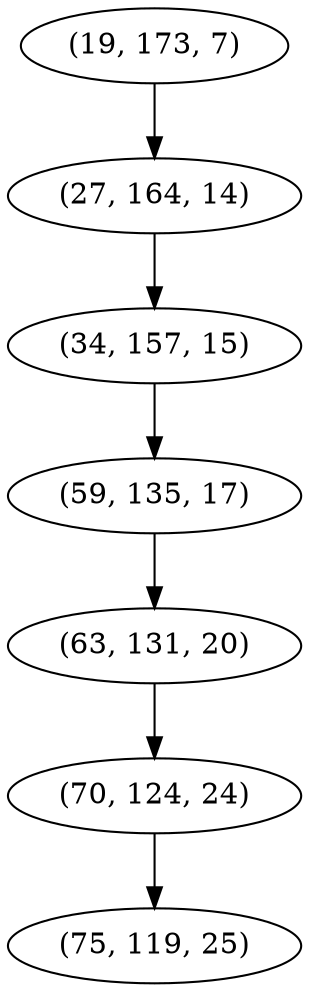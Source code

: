 digraph tree {
    "(19, 173, 7)";
    "(27, 164, 14)";
    "(34, 157, 15)";
    "(59, 135, 17)";
    "(63, 131, 20)";
    "(70, 124, 24)";
    "(75, 119, 25)";
    "(19, 173, 7)" -> "(27, 164, 14)";
    "(27, 164, 14)" -> "(34, 157, 15)";
    "(34, 157, 15)" -> "(59, 135, 17)";
    "(59, 135, 17)" -> "(63, 131, 20)";
    "(63, 131, 20)" -> "(70, 124, 24)";
    "(70, 124, 24)" -> "(75, 119, 25)";
}
